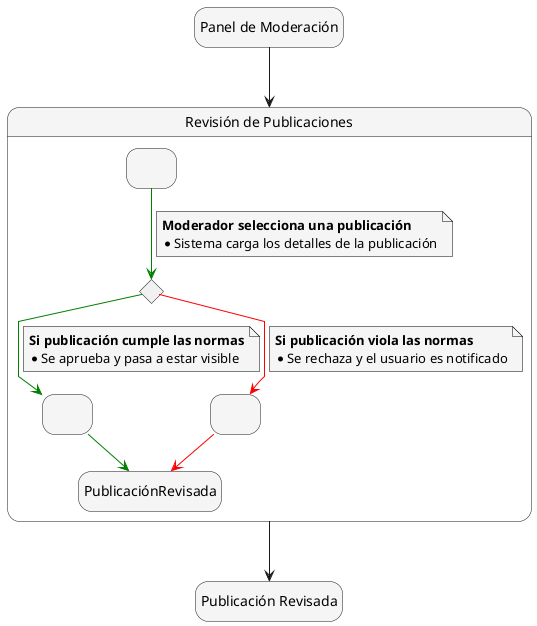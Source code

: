 @startuml Revisar_Publicaciones
skinparam {
    NoteBackgroundColor #whiteSmoke
    NoteBorderColor #black
    linetype polyline
}

skinparam state {
    BackgroundColor #whiteSmoke
}

hide empty description

state startState as "Panel de Moderación"
state endState as "Publicación Revisada"

startState --> ProcesoDeRevisión

state ProcesoDeRevisión as "Revisión de Publicaciones" {
    state SeleccionarPublicación as " "
    state ValidarPublicación <<choice>>
    state AprobarPublicación as " "
    state RechazarPublicación as " "

    SeleccionarPublicación -[#green]-> ValidarPublicación
    note on link
        <b>Moderador selecciona una publicación</b>
        * Sistema carga los detalles de la publicación
    end note

    ValidarPublicación -[#green]-> AprobarPublicación
    note on link
        <b>Si publicación cumple las normas</b>
        * Se aprueba y pasa a estar visible
    end note

    ValidarPublicación -[#red]-> RechazarPublicación
    note on link
        <b>Si publicación viola las normas</b>
        * Se rechaza y el usuario es notificado
    end note

    AprobarPublicación -[#green]-> PublicaciónRevisada
    RechazarPublicación -[#red]-> PublicaciónRevisada
}

ProcesoDeRevisión --> endState

@enduml

